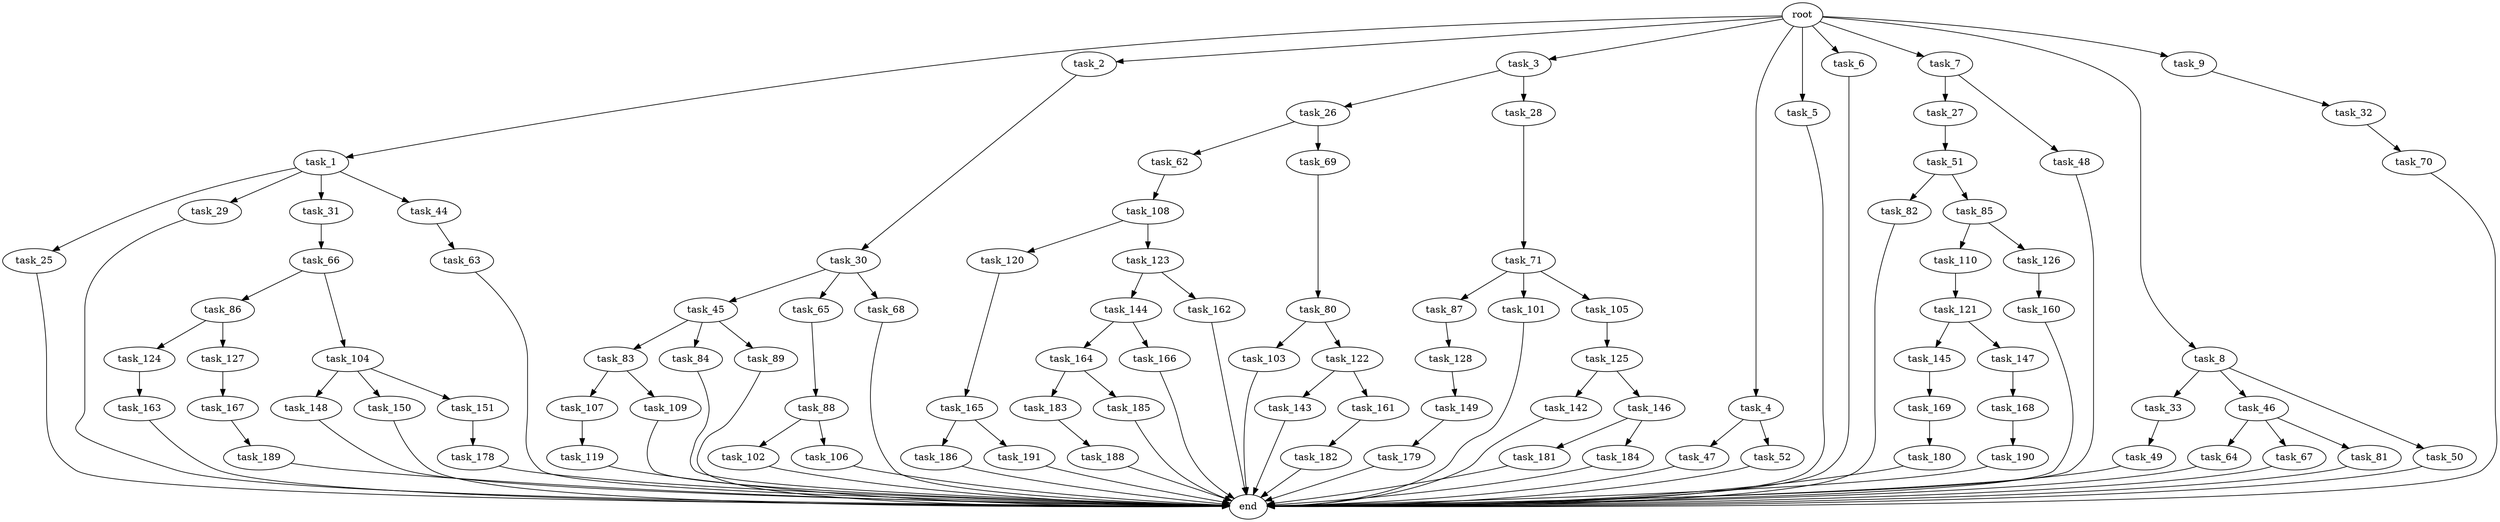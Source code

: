 digraph G {
  root [size="0.000000"];
  task_1 [size="2.048000"];
  task_2 [size="2.048000"];
  task_3 [size="2.048000"];
  task_4 [size="2.048000"];
  task_5 [size="2.048000"];
  task_6 [size="2.048000"];
  task_7 [size="2.048000"];
  task_8 [size="2.048000"];
  task_9 [size="2.048000"];
  task_25 [size="618475290.624000"];
  task_26 [size="274877906.944000"];
  task_27 [size="618475290.624000"];
  task_28 [size="274877906.944000"];
  task_29 [size="618475290.624000"];
  task_30 [size="1099511627.776000"];
  task_31 [size="618475290.624000"];
  task_32 [size="618475290.624000"];
  task_33 [size="1391569403.904000"];
  task_44 [size="618475290.624000"];
  task_45 [size="841813590.016000"];
  task_46 [size="1391569403.904000"];
  task_47 [size="68719476.736000"];
  task_48 [size="618475290.624000"];
  task_49 [size="1717986918.400000"];
  task_50 [size="1391569403.904000"];
  task_51 [size="1099511627.776000"];
  task_52 [size="68719476.736000"];
  task_62 [size="1391569403.904000"];
  task_63 [size="1391569403.904000"];
  task_64 [size="1717986918.400000"];
  task_65 [size="841813590.016000"];
  task_66 [size="1717986918.400000"];
  task_67 [size="1717986918.400000"];
  task_68 [size="841813590.016000"];
  task_69 [size="1391569403.904000"];
  task_70 [size="274877906.944000"];
  task_71 [size="429496729.600000"];
  task_80 [size="841813590.016000"];
  task_81 [size="1717986918.400000"];
  task_82 [size="1391569403.904000"];
  task_83 [size="1391569403.904000"];
  task_84 [size="1391569403.904000"];
  task_85 [size="1391569403.904000"];
  task_86 [size="618475290.624000"];
  task_87 [size="1099511627.776000"];
  task_88 [size="1099511627.776000"];
  task_89 [size="1391569403.904000"];
  task_101 [size="1099511627.776000"];
  task_102 [size="1099511627.776000"];
  task_103 [size="429496729.600000"];
  task_104 [size="618475290.624000"];
  task_105 [size="1099511627.776000"];
  task_106 [size="1099511627.776000"];
  task_107 [size="1717986918.400000"];
  task_108 [size="841813590.016000"];
  task_109 [size="1717986918.400000"];
  task_110 [size="1717986918.400000"];
  task_119 [size="841813590.016000"];
  task_120 [size="1099511627.776000"];
  task_121 [size="1391569403.904000"];
  task_122 [size="429496729.600000"];
  task_123 [size="1099511627.776000"];
  task_124 [size="68719476.736000"];
  task_125 [size="154618822.656000"];
  task_126 [size="1717986918.400000"];
  task_127 [size="68719476.736000"];
  task_128 [size="841813590.016000"];
  task_142 [size="154618822.656000"];
  task_143 [size="274877906.944000"];
  task_144 [size="841813590.016000"];
  task_145 [size="1717986918.400000"];
  task_146 [size="154618822.656000"];
  task_147 [size="1717986918.400000"];
  task_148 [size="618475290.624000"];
  task_149 [size="154618822.656000"];
  task_150 [size="618475290.624000"];
  task_151 [size="618475290.624000"];
  task_160 [size="1391569403.904000"];
  task_161 [size="274877906.944000"];
  task_162 [size="841813590.016000"];
  task_163 [size="841813590.016000"];
  task_164 [size="618475290.624000"];
  task_165 [size="1391569403.904000"];
  task_166 [size="618475290.624000"];
  task_167 [size="1391569403.904000"];
  task_168 [size="1717986918.400000"];
  task_169 [size="274877906.944000"];
  task_178 [size="154618822.656000"];
  task_179 [size="841813590.016000"];
  task_180 [size="68719476.736000"];
  task_181 [size="841813590.016000"];
  task_182 [size="429496729.600000"];
  task_183 [size="1099511627.776000"];
  task_184 [size="841813590.016000"];
  task_185 [size="1099511627.776000"];
  task_186 [size="841813590.016000"];
  task_188 [size="841813590.016000"];
  task_189 [size="68719476.736000"];
  task_190 [size="68719476.736000"];
  task_191 [size="841813590.016000"];
  end [size="0.000000"];

  root -> task_1 [size="1.000000"];
  root -> task_2 [size="1.000000"];
  root -> task_3 [size="1.000000"];
  root -> task_4 [size="1.000000"];
  root -> task_5 [size="1.000000"];
  root -> task_6 [size="1.000000"];
  root -> task_7 [size="1.000000"];
  root -> task_8 [size="1.000000"];
  root -> task_9 [size="1.000000"];
  task_1 -> task_25 [size="301989888.000000"];
  task_1 -> task_29 [size="301989888.000000"];
  task_1 -> task_31 [size="301989888.000000"];
  task_1 -> task_44 [size="301989888.000000"];
  task_2 -> task_30 [size="536870912.000000"];
  task_3 -> task_26 [size="134217728.000000"];
  task_3 -> task_28 [size="134217728.000000"];
  task_4 -> task_47 [size="33554432.000000"];
  task_4 -> task_52 [size="33554432.000000"];
  task_5 -> end [size="1.000000"];
  task_6 -> end [size="1.000000"];
  task_7 -> task_27 [size="301989888.000000"];
  task_7 -> task_48 [size="301989888.000000"];
  task_8 -> task_33 [size="679477248.000000"];
  task_8 -> task_46 [size="679477248.000000"];
  task_8 -> task_50 [size="679477248.000000"];
  task_9 -> task_32 [size="301989888.000000"];
  task_25 -> end [size="1.000000"];
  task_26 -> task_62 [size="679477248.000000"];
  task_26 -> task_69 [size="679477248.000000"];
  task_27 -> task_51 [size="536870912.000000"];
  task_28 -> task_71 [size="209715200.000000"];
  task_29 -> end [size="1.000000"];
  task_30 -> task_45 [size="411041792.000000"];
  task_30 -> task_65 [size="411041792.000000"];
  task_30 -> task_68 [size="411041792.000000"];
  task_31 -> task_66 [size="838860800.000000"];
  task_32 -> task_70 [size="134217728.000000"];
  task_33 -> task_49 [size="838860800.000000"];
  task_44 -> task_63 [size="679477248.000000"];
  task_45 -> task_83 [size="679477248.000000"];
  task_45 -> task_84 [size="679477248.000000"];
  task_45 -> task_89 [size="679477248.000000"];
  task_46 -> task_64 [size="838860800.000000"];
  task_46 -> task_67 [size="838860800.000000"];
  task_46 -> task_81 [size="838860800.000000"];
  task_47 -> end [size="1.000000"];
  task_48 -> end [size="1.000000"];
  task_49 -> end [size="1.000000"];
  task_50 -> end [size="1.000000"];
  task_51 -> task_82 [size="679477248.000000"];
  task_51 -> task_85 [size="679477248.000000"];
  task_52 -> end [size="1.000000"];
  task_62 -> task_108 [size="411041792.000000"];
  task_63 -> end [size="1.000000"];
  task_64 -> end [size="1.000000"];
  task_65 -> task_88 [size="536870912.000000"];
  task_66 -> task_86 [size="301989888.000000"];
  task_66 -> task_104 [size="301989888.000000"];
  task_67 -> end [size="1.000000"];
  task_68 -> end [size="1.000000"];
  task_69 -> task_80 [size="411041792.000000"];
  task_70 -> end [size="1.000000"];
  task_71 -> task_87 [size="536870912.000000"];
  task_71 -> task_101 [size="536870912.000000"];
  task_71 -> task_105 [size="536870912.000000"];
  task_80 -> task_103 [size="209715200.000000"];
  task_80 -> task_122 [size="209715200.000000"];
  task_81 -> end [size="1.000000"];
  task_82 -> end [size="1.000000"];
  task_83 -> task_107 [size="838860800.000000"];
  task_83 -> task_109 [size="838860800.000000"];
  task_84 -> end [size="1.000000"];
  task_85 -> task_110 [size="838860800.000000"];
  task_85 -> task_126 [size="838860800.000000"];
  task_86 -> task_124 [size="33554432.000000"];
  task_86 -> task_127 [size="33554432.000000"];
  task_87 -> task_128 [size="411041792.000000"];
  task_88 -> task_102 [size="536870912.000000"];
  task_88 -> task_106 [size="536870912.000000"];
  task_89 -> end [size="1.000000"];
  task_101 -> end [size="1.000000"];
  task_102 -> end [size="1.000000"];
  task_103 -> end [size="1.000000"];
  task_104 -> task_148 [size="301989888.000000"];
  task_104 -> task_150 [size="301989888.000000"];
  task_104 -> task_151 [size="301989888.000000"];
  task_105 -> task_125 [size="75497472.000000"];
  task_106 -> end [size="1.000000"];
  task_107 -> task_119 [size="411041792.000000"];
  task_108 -> task_120 [size="536870912.000000"];
  task_108 -> task_123 [size="536870912.000000"];
  task_109 -> end [size="1.000000"];
  task_110 -> task_121 [size="679477248.000000"];
  task_119 -> end [size="1.000000"];
  task_120 -> task_165 [size="679477248.000000"];
  task_121 -> task_145 [size="838860800.000000"];
  task_121 -> task_147 [size="838860800.000000"];
  task_122 -> task_143 [size="134217728.000000"];
  task_122 -> task_161 [size="134217728.000000"];
  task_123 -> task_144 [size="411041792.000000"];
  task_123 -> task_162 [size="411041792.000000"];
  task_124 -> task_163 [size="411041792.000000"];
  task_125 -> task_142 [size="75497472.000000"];
  task_125 -> task_146 [size="75497472.000000"];
  task_126 -> task_160 [size="679477248.000000"];
  task_127 -> task_167 [size="679477248.000000"];
  task_128 -> task_149 [size="75497472.000000"];
  task_142 -> end [size="1.000000"];
  task_143 -> end [size="1.000000"];
  task_144 -> task_164 [size="301989888.000000"];
  task_144 -> task_166 [size="301989888.000000"];
  task_145 -> task_169 [size="134217728.000000"];
  task_146 -> task_181 [size="411041792.000000"];
  task_146 -> task_184 [size="411041792.000000"];
  task_147 -> task_168 [size="838860800.000000"];
  task_148 -> end [size="1.000000"];
  task_149 -> task_179 [size="411041792.000000"];
  task_150 -> end [size="1.000000"];
  task_151 -> task_178 [size="75497472.000000"];
  task_160 -> end [size="1.000000"];
  task_161 -> task_182 [size="209715200.000000"];
  task_162 -> end [size="1.000000"];
  task_163 -> end [size="1.000000"];
  task_164 -> task_183 [size="536870912.000000"];
  task_164 -> task_185 [size="536870912.000000"];
  task_165 -> task_186 [size="411041792.000000"];
  task_165 -> task_191 [size="411041792.000000"];
  task_166 -> end [size="1.000000"];
  task_167 -> task_189 [size="33554432.000000"];
  task_168 -> task_190 [size="33554432.000000"];
  task_169 -> task_180 [size="33554432.000000"];
  task_178 -> end [size="1.000000"];
  task_179 -> end [size="1.000000"];
  task_180 -> end [size="1.000000"];
  task_181 -> end [size="1.000000"];
  task_182 -> end [size="1.000000"];
  task_183 -> task_188 [size="411041792.000000"];
  task_184 -> end [size="1.000000"];
  task_185 -> end [size="1.000000"];
  task_186 -> end [size="1.000000"];
  task_188 -> end [size="1.000000"];
  task_189 -> end [size="1.000000"];
  task_190 -> end [size="1.000000"];
  task_191 -> end [size="1.000000"];
}
